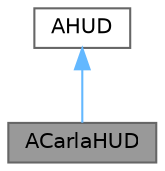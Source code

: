 digraph "ACarlaHUD"
{
 // INTERACTIVE_SVG=YES
 // LATEX_PDF_SIZE
  bgcolor="transparent";
  edge [fontname=Helvetica,fontsize=10,labelfontname=Helvetica,labelfontsize=10];
  node [fontname=Helvetica,fontsize=10,shape=box,height=0.2,width=0.4];
  Node1 [id="Node000001",label="ACarlaHUD",height=0.2,width=0.4,color="gray40", fillcolor="grey60", style="filled", fontcolor="black",tooltip="Class to draw on HUD"];
  Node2 -> Node1 [id="edge1_Node000001_Node000002",dir="back",color="steelblue1",style="solid",tooltip=" "];
  Node2 [id="Node000002",label="AHUD",height=0.2,width=0.4,color="gray40", fillcolor="white", style="filled",URL="$de/dc7/classAHUD.html",tooltip=" "];
}
